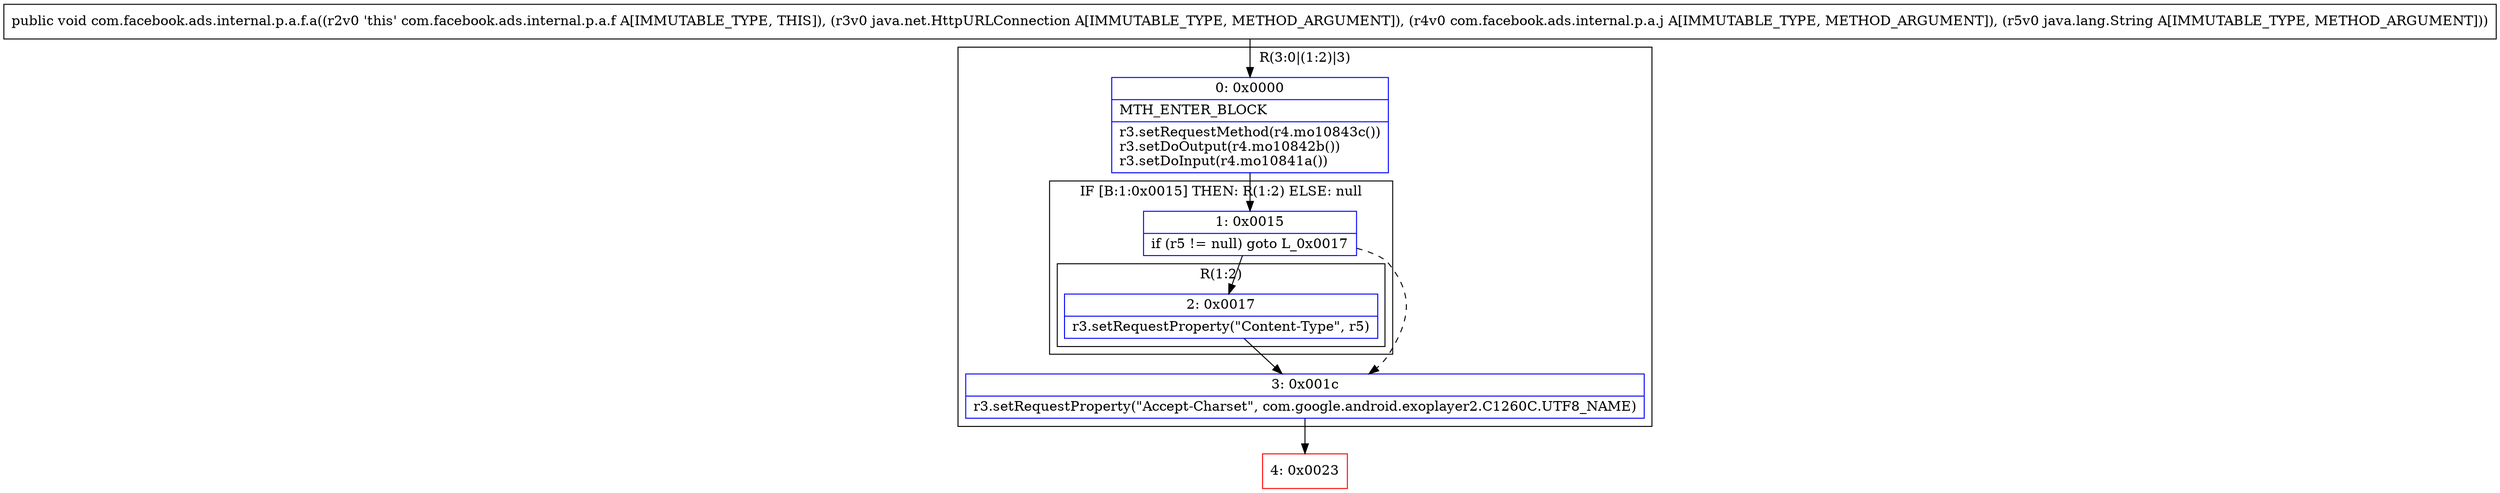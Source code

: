 digraph "CFG forcom.facebook.ads.internal.p.a.f.a(Ljava\/net\/HttpURLConnection;Lcom\/facebook\/ads\/internal\/p\/a\/j;Ljava\/lang\/String;)V" {
subgraph cluster_Region_2120301238 {
label = "R(3:0|(1:2)|3)";
node [shape=record,color=blue];
Node_0 [shape=record,label="{0\:\ 0x0000|MTH_ENTER_BLOCK\l|r3.setRequestMethod(r4.mo10843c())\lr3.setDoOutput(r4.mo10842b())\lr3.setDoInput(r4.mo10841a())\l}"];
subgraph cluster_IfRegion_1795017738 {
label = "IF [B:1:0x0015] THEN: R(1:2) ELSE: null";
node [shape=record,color=blue];
Node_1 [shape=record,label="{1\:\ 0x0015|if (r5 != null) goto L_0x0017\l}"];
subgraph cluster_Region_739313060 {
label = "R(1:2)";
node [shape=record,color=blue];
Node_2 [shape=record,label="{2\:\ 0x0017|r3.setRequestProperty(\"Content\-Type\", r5)\l}"];
}
}
Node_3 [shape=record,label="{3\:\ 0x001c|r3.setRequestProperty(\"Accept\-Charset\", com.google.android.exoplayer2.C1260C.UTF8_NAME)\l}"];
}
Node_4 [shape=record,color=red,label="{4\:\ 0x0023}"];
MethodNode[shape=record,label="{public void com.facebook.ads.internal.p.a.f.a((r2v0 'this' com.facebook.ads.internal.p.a.f A[IMMUTABLE_TYPE, THIS]), (r3v0 java.net.HttpURLConnection A[IMMUTABLE_TYPE, METHOD_ARGUMENT]), (r4v0 com.facebook.ads.internal.p.a.j A[IMMUTABLE_TYPE, METHOD_ARGUMENT]), (r5v0 java.lang.String A[IMMUTABLE_TYPE, METHOD_ARGUMENT])) }"];
MethodNode -> Node_0;
Node_0 -> Node_1;
Node_1 -> Node_2;
Node_1 -> Node_3[style=dashed];
Node_2 -> Node_3;
Node_3 -> Node_4;
}

